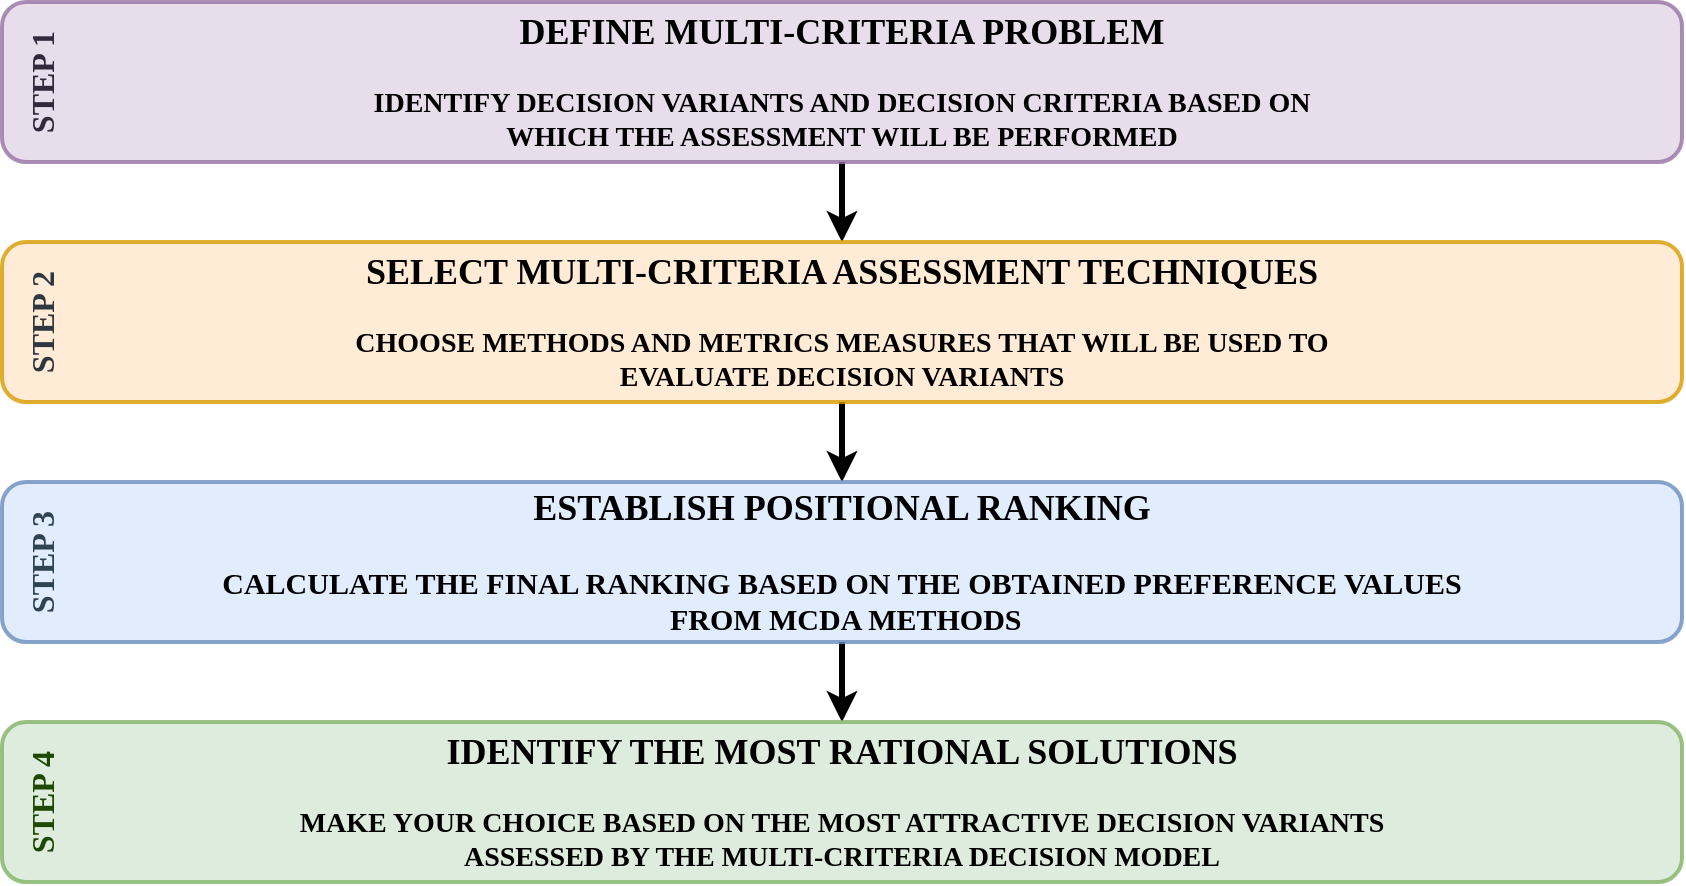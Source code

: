 <mxfile version="24.5.4" type="device">
  <diagram name="Strona-1" id="I-Ov_eOiWM3szXmUA1NP">
    <mxGraphModel dx="1008" dy="626" grid="1" gridSize="10" guides="1" tooltips="1" connect="1" arrows="1" fold="1" page="1" pageScale="1" pageWidth="827" pageHeight="1169" math="0" shadow="0">
      <root>
        <mxCell id="0" />
        <mxCell id="1" parent="0" />
        <mxCell id="TSB9GbJPxOdBksykzxfQ-12" value="" style="edgeStyle=orthogonalEdgeStyle;rounded=0;orthogonalLoop=1;jettySize=auto;html=1;strokeWidth=3;" parent="1" source="TSB9GbJPxOdBksykzxfQ-3" target="TSB9GbJPxOdBksykzxfQ-4" edge="1">
          <mxGeometry relative="1" as="geometry" />
        </mxCell>
        <mxCell id="TSB9GbJPxOdBksykzxfQ-3" value="&lt;font style=&quot;&quot; color=&quot;#000000&quot;&gt;&lt;font size=&quot;1&quot; style=&quot;&quot;&gt;&lt;b style=&quot;font-size: 18px;&quot;&gt;DEFINE MULTI-CRITERIA PROBLEM&lt;/b&gt;&lt;/font&gt;&lt;br&gt;&lt;font style=&quot;font-size: 14px;&quot;&gt;&lt;br&gt;&lt;font style=&quot;font-size: 14px;&quot;&gt;&lt;b style=&quot;&quot;&gt;IDENTIFY DECISION VARIANTS AND DECISION CRITERIA BASED ON &lt;br&gt;WHICH THE ASSESSMENT WILL BE PERFORMED&lt;/b&gt;&lt;/font&gt;&lt;/font&gt;&lt;/font&gt;" style="rounded=1;whiteSpace=wrap;html=1;fontFamily=Georgia;fillColor=#e1d5e7;strokeColor=#9673a6;strokeWidth=2;opacity=80;" parent="1" vertex="1">
          <mxGeometry x="40" y="80" width="840" height="80" as="geometry" />
        </mxCell>
        <mxCell id="TSB9GbJPxOdBksykzxfQ-17" value="" style="edgeStyle=orthogonalEdgeStyle;rounded=0;orthogonalLoop=1;jettySize=auto;html=1;strokeWidth=3;" parent="1" source="TSB9GbJPxOdBksykzxfQ-4" target="TSB9GbJPxOdBksykzxfQ-5" edge="1">
          <mxGeometry relative="1" as="geometry" />
        </mxCell>
        <mxCell id="TSB9GbJPxOdBksykzxfQ-4" value="&lt;font style=&quot;&quot; color=&quot;#000000&quot;&gt;&lt;b style=&quot;&quot;&gt;&lt;font style=&quot;font-size: 18px;&quot;&gt;SELECT MULTI-CRITERIA ASSESSMENT TECHNIQUES&lt;/font&gt;&lt;/b&gt;&lt;br&gt;&lt;/font&gt;&lt;font style=&quot;font-size: 14px;&quot;&gt;&lt;font style=&quot;font-size: 14px;&quot; color=&quot;#000000&quot;&gt;&lt;br&gt;&lt;b style=&quot;&quot;&gt;&lt;font style=&quot;font-size: 14px;&quot;&gt;CHOOSE METHODS AND METRICS MEASURES THAT WILL BE USED TO &lt;br&gt;EVALUATE DECISION VARIANTS&lt;/font&gt;&lt;/b&gt;&lt;/font&gt;&lt;br&gt;&lt;/font&gt;" style="rounded=1;whiteSpace=wrap;html=1;fontFamily=Georgia;fillColor=#ffe6cc;strokeColor=#d79b00;strokeWidth=2;opacity=80;" parent="1" vertex="1">
          <mxGeometry x="40" y="200" width="840" height="80" as="geometry" />
        </mxCell>
        <mxCell id="TSB9GbJPxOdBksykzxfQ-18" value="" style="edgeStyle=orthogonalEdgeStyle;rounded=0;orthogonalLoop=1;jettySize=auto;html=1;strokeWidth=3;" parent="1" source="TSB9GbJPxOdBksykzxfQ-5" target="TSB9GbJPxOdBksykzxfQ-6" edge="1">
          <mxGeometry relative="1" as="geometry" />
        </mxCell>
        <mxCell id="TSB9GbJPxOdBksykzxfQ-5" value="&lt;font style=&quot;&quot; color=&quot;#000000&quot;&gt;&lt;b style=&quot;&quot;&gt;&lt;font style=&quot;font-size: 18px;&quot;&gt;ESTABLISH POSITIONAL RANKING&lt;/font&gt;&lt;/b&gt;&lt;br&gt;&lt;/font&gt;&lt;font style=&quot;font-size: 15px;&quot;&gt;&lt;font style=&quot;font-size: 15px;&quot; color=&quot;#000000&quot;&gt;&lt;br&gt;&lt;b style=&quot;&quot;&gt;&lt;font style=&quot;font-size: 15px;&quot;&gt;CALCULATE THE FINAL RANKING BASED ON THE OBTAINED PREFERENCE VALUES&lt;br&gt;&amp;nbsp;FROM&amp;nbsp;MCDA METHODS&lt;/font&gt;&lt;/b&gt;&lt;/font&gt;&lt;br&gt;&lt;/font&gt;" style="rounded=1;whiteSpace=wrap;html=1;fontFamily=Georgia;fillColor=#dae8fc;strokeColor=#6c8ebf;strokeWidth=2;opacity=80;" parent="1" vertex="1">
          <mxGeometry x="40" y="320" width="840" height="80" as="geometry" />
        </mxCell>
        <mxCell id="TSB9GbJPxOdBksykzxfQ-6" value="&lt;b style=&quot;&quot;&gt;&lt;font style=&quot;&quot; color=&quot;#000000&quot;&gt;&lt;font style=&quot;font-size: 18px;&quot;&gt;IDENTIFY THE MOST RATIONAL SOLUTIONS&lt;/font&gt;&lt;br&gt;&lt;/font&gt;&lt;/b&gt;&lt;font style=&quot;font-size: 14px;&quot;&gt;&lt;font style=&quot;font-size: 14px;&quot; color=&quot;#000000&quot;&gt;&lt;font style=&quot;font-size: 14px;&quot;&gt;&lt;br&gt;&lt;/font&gt;&lt;b style=&quot;&quot;&gt;MAKE YOUR CHOICE BASED ON THE MOST ATTRACTIVE DECISION VARIANTS &lt;br&gt;ASSESSED BY THE MULTI-CRITERIA DECISION MODEL&lt;/b&gt;&lt;/font&gt;&lt;br&gt;&lt;/font&gt;" style="rounded=1;whiteSpace=wrap;html=1;fontFamily=Georgia;fillColor=#d5e8d4;strokeColor=#82b366;opacity=80;strokeWidth=2;" parent="1" vertex="1">
          <mxGeometry x="40" y="440" width="840" height="80" as="geometry" />
        </mxCell>
        <mxCell id="TSB9GbJPxOdBksykzxfQ-7" value="STEP 1" style="text;html=1;strokeColor=none;fillColor=none;align=center;verticalAlign=middle;whiteSpace=wrap;rounded=0;rotation=-90;fontFamily=Georgia;fontColor=#33293d;fontSize=16;fontStyle=1" parent="1" vertex="1">
          <mxGeometry x="25" y="105" width="70" height="30" as="geometry" />
        </mxCell>
        <mxCell id="TSB9GbJPxOdBksykzxfQ-8" value="STEP 2" style="text;html=1;strokeColor=none;fillColor=none;align=center;verticalAlign=middle;whiteSpace=wrap;rounded=0;rotation=-90;fontFamily=Georgia;fontColor=#2f3841;fontSize=16;fontStyle=1" parent="1" vertex="1">
          <mxGeometry x="25" y="225" width="70" height="30" as="geometry" />
        </mxCell>
        <mxCell id="TSB9GbJPxOdBksykzxfQ-10" value="STEP 3&lt;br style=&quot;font-size: 16px;&quot;&gt;" style="text;html=1;strokeColor=none;fillColor=none;align=center;verticalAlign=middle;whiteSpace=wrap;rounded=0;rotation=-90;fontFamily=Georgia;fontColor=#2f4450;fontSize=16;fontStyle=1" parent="1" vertex="1">
          <mxGeometry x="25" y="345" width="70" height="30" as="geometry" />
        </mxCell>
        <mxCell id="TSB9GbJPxOdBksykzxfQ-11" value="STEP 4&lt;br style=&quot;font-size: 16px;&quot;&gt;" style="text;html=1;strokeColor=none;fillColor=none;align=center;verticalAlign=middle;whiteSpace=wrap;rounded=0;rotation=-90;fontFamily=Georgia;fontColor=#1e4903;fontSize=16;fontStyle=1" parent="1" vertex="1">
          <mxGeometry x="25" y="465" width="70" height="30" as="geometry" />
        </mxCell>
      </root>
    </mxGraphModel>
  </diagram>
</mxfile>
